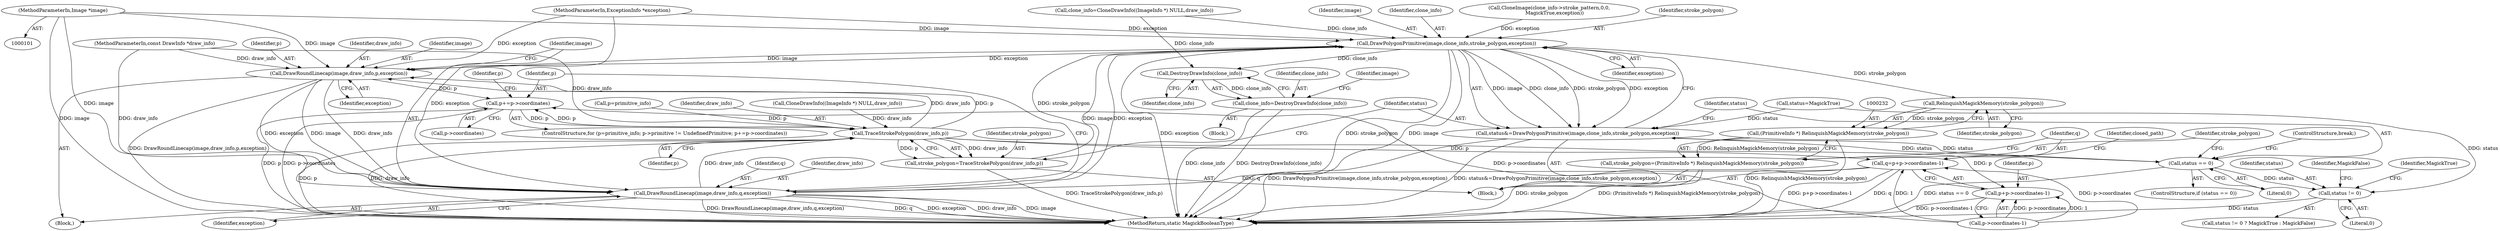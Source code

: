 digraph "0_ImageMagick_726812fa2fa7ce16bcf58f6e115f65427a1c0950_3@pointer" {
"1000102" [label="(MethodParameterIn,Image *image)"];
"1000219" [label="(Call,DrawPolygonPrimitive(image,clone_info,stroke_polygon,exception))"];
"1000217" [label="(Call,status&=DrawPolygonPrimitive(image,clone_info,stroke_polygon,exception))"];
"1000225" [label="(Call,status == 0)"];
"1000311" [label="(Call,status != 0)"];
"1000233" [label="(Call,RelinquishMagickMemory(stroke_polygon))"];
"1000231" [label="(Call,(PrimitiveInfo *) RelinquishMagickMemory(stroke_polygon))"];
"1000229" [label="(Call,stroke_polygon=(PrimitiveInfo *) RelinquishMagickMemory(stroke_polygon))"];
"1000283" [label="(Call,DrawRoundLinecap(image,draw_info,p,exception))"];
"1000206" [label="(Call,p+=p->coordinates)"];
"1000214" [label="(Call,TraceStrokePolygon(draw_info,p))"];
"1000212" [label="(Call,stroke_polygon=TraceStrokePolygon(draw_info,p))"];
"1000235" [label="(Call,q=p+p->coordinates-1)"];
"1000288" [label="(Call,DrawRoundLinecap(image,draw_info,q,exception))"];
"1000237" [label="(Call,p+p->coordinates-1)"];
"1000295" [label="(Call,DestroyDrawInfo(clone_info))"];
"1000293" [label="(Call,clone_info=DestroyDrawInfo(clone_info))"];
"1000285" [label="(Identifier,draw_info)"];
"1000292" [label="(Identifier,exception)"];
"1000197" [label="(ControlStructure,for (p=primitive_info; p->primitive != UndefinedPrimitive; p+=p->coordinates))"];
"1000198" [label="(Call,p=primitive_info)"];
"1000224" [label="(ControlStructure,if (status == 0))"];
"1000287" [label="(Identifier,exception)"];
"1000316" [label="(MethodReturn,static MagickBooleanType)"];
"1000220" [label="(Identifier,image)"];
"1000315" [label="(Identifier,MagickFalse)"];
"1000221" [label="(Identifier,clone_info)"];
"1000311" [label="(Call,status != 0)"];
"1000314" [label="(Identifier,MagickTrue)"];
"1000294" [label="(Identifier,clone_info)"];
"1000212" [label="(Call,stroke_polygon=TraceStrokePolygon(draw_info,p))"];
"1000223" [label="(Identifier,exception)"];
"1000167" [label="(Call,CloneImage(clone_info->stroke_pattern,0,0,\n       MagickTrue,exception))"];
"1000194" [label="(Call,status=MagickTrue)"];
"1000215" [label="(Identifier,draw_info)"];
"1000222" [label="(Identifier,stroke_polygon)"];
"1000291" [label="(Identifier,q)"];
"1000284" [label="(Identifier,image)"];
"1000225" [label="(Call,status == 0)"];
"1000206" [label="(Call,p+=p->coordinates)"];
"1000295" [label="(Call,DestroyDrawInfo(clone_info))"];
"1000213" [label="(Identifier,stroke_polygon)"];
"1000286" [label="(Identifier,p)"];
"1000219" [label="(Call,DrawPolygonPrimitive(image,clone_info,stroke_polygon,exception))"];
"1000290" [label="(Identifier,draw_info)"];
"1000214" [label="(Call,TraceStrokePolygon(draw_info,p))"];
"1000216" [label="(Identifier,p)"];
"1000289" [label="(Identifier,image)"];
"1000203" [label="(Identifier,p)"];
"1000312" [label="(Identifier,status)"];
"1000230" [label="(Identifier,stroke_polygon)"];
"1000211" [label="(Block,)"];
"1000245" [label="(Identifier,closed_path)"];
"1000237" [label="(Call,p+p->coordinates-1)"];
"1000217" [label="(Call,status&=DrawPolygonPrimitive(image,clone_info,stroke_polygon,exception))"];
"1000229" [label="(Call,stroke_polygon=(PrimitiveInfo *) RelinquishMagickMemory(stroke_polygon))"];
"1000300" [label="(Identifier,image)"];
"1000207" [label="(Identifier,p)"];
"1000125" [label="(Call,clone_info=CloneDrawInfo((ImageInfo *) NULL,draw_info))"];
"1000127" [label="(Call,CloneDrawInfo((ImageInfo *) NULL,draw_info))"];
"1000293" [label="(Call,clone_info=DestroyDrawInfo(clone_info))"];
"1000103" [label="(MethodParameterIn,const DrawInfo *draw_info)"];
"1000235" [label="(Call,q=p+p->coordinates-1)"];
"1000106" [label="(Block,)"];
"1000102" [label="(MethodParameterIn,Image *image)"];
"1000228" [label="(ControlStructure,break;)"];
"1000282" [label="(Block,)"];
"1000233" [label="(Call,RelinquishMagickMemory(stroke_polygon))"];
"1000238" [label="(Identifier,p)"];
"1000226" [label="(Identifier,status)"];
"1000283" [label="(Call,DrawRoundLinecap(image,draw_info,p,exception))"];
"1000288" [label="(Call,DrawRoundLinecap(image,draw_info,q,exception))"];
"1000313" [label="(Literal,0)"];
"1000231" [label="(Call,(PrimitiveInfo *) RelinquishMagickMemory(stroke_polygon))"];
"1000218" [label="(Identifier,status)"];
"1000234" [label="(Identifier,stroke_polygon)"];
"1000105" [label="(MethodParameterIn,ExceptionInfo *exception)"];
"1000208" [label="(Call,p->coordinates)"];
"1000236" [label="(Identifier,q)"];
"1000310" [label="(Call,status != 0 ? MagickTrue : MagickFalse)"];
"1000239" [label="(Call,p->coordinates-1)"];
"1000227" [label="(Literal,0)"];
"1000296" [label="(Identifier,clone_info)"];
"1000102" -> "1000101"  [label="AST: "];
"1000102" -> "1000316"  [label="DDG: image"];
"1000102" -> "1000219"  [label="DDG: image"];
"1000102" -> "1000283"  [label="DDG: image"];
"1000102" -> "1000288"  [label="DDG: image"];
"1000219" -> "1000217"  [label="AST: "];
"1000219" -> "1000223"  [label="CFG: "];
"1000220" -> "1000219"  [label="AST: "];
"1000221" -> "1000219"  [label="AST: "];
"1000222" -> "1000219"  [label="AST: "];
"1000223" -> "1000219"  [label="AST: "];
"1000217" -> "1000219"  [label="CFG: "];
"1000219" -> "1000316"  [label="DDG: exception"];
"1000219" -> "1000316"  [label="DDG: stroke_polygon"];
"1000219" -> "1000316"  [label="DDG: image"];
"1000219" -> "1000217"  [label="DDG: image"];
"1000219" -> "1000217"  [label="DDG: clone_info"];
"1000219" -> "1000217"  [label="DDG: stroke_polygon"];
"1000219" -> "1000217"  [label="DDG: exception"];
"1000288" -> "1000219"  [label="DDG: image"];
"1000288" -> "1000219"  [label="DDG: exception"];
"1000125" -> "1000219"  [label="DDG: clone_info"];
"1000212" -> "1000219"  [label="DDG: stroke_polygon"];
"1000167" -> "1000219"  [label="DDG: exception"];
"1000105" -> "1000219"  [label="DDG: exception"];
"1000219" -> "1000233"  [label="DDG: stroke_polygon"];
"1000219" -> "1000283"  [label="DDG: image"];
"1000219" -> "1000283"  [label="DDG: exception"];
"1000219" -> "1000295"  [label="DDG: clone_info"];
"1000217" -> "1000211"  [label="AST: "];
"1000218" -> "1000217"  [label="AST: "];
"1000226" -> "1000217"  [label="CFG: "];
"1000217" -> "1000316"  [label="DDG: DrawPolygonPrimitive(image,clone_info,stroke_polygon,exception)"];
"1000217" -> "1000316"  [label="DDG: status&=DrawPolygonPrimitive(image,clone_info,stroke_polygon,exception)"];
"1000225" -> "1000217"  [label="DDG: status"];
"1000194" -> "1000217"  [label="DDG: status"];
"1000217" -> "1000225"  [label="DDG: status"];
"1000225" -> "1000224"  [label="AST: "];
"1000225" -> "1000227"  [label="CFG: "];
"1000226" -> "1000225"  [label="AST: "];
"1000227" -> "1000225"  [label="AST: "];
"1000228" -> "1000225"  [label="CFG: "];
"1000230" -> "1000225"  [label="CFG: "];
"1000225" -> "1000316"  [label="DDG: status == 0"];
"1000225" -> "1000311"  [label="DDG: status"];
"1000311" -> "1000310"  [label="AST: "];
"1000311" -> "1000313"  [label="CFG: "];
"1000312" -> "1000311"  [label="AST: "];
"1000313" -> "1000311"  [label="AST: "];
"1000314" -> "1000311"  [label="CFG: "];
"1000315" -> "1000311"  [label="CFG: "];
"1000311" -> "1000316"  [label="DDG: status"];
"1000194" -> "1000311"  [label="DDG: status"];
"1000233" -> "1000231"  [label="AST: "];
"1000233" -> "1000234"  [label="CFG: "];
"1000234" -> "1000233"  [label="AST: "];
"1000231" -> "1000233"  [label="CFG: "];
"1000233" -> "1000231"  [label="DDG: stroke_polygon"];
"1000231" -> "1000229"  [label="AST: "];
"1000232" -> "1000231"  [label="AST: "];
"1000229" -> "1000231"  [label="CFG: "];
"1000231" -> "1000316"  [label="DDG: RelinquishMagickMemory(stroke_polygon)"];
"1000231" -> "1000229"  [label="DDG: RelinquishMagickMemory(stroke_polygon)"];
"1000229" -> "1000211"  [label="AST: "];
"1000230" -> "1000229"  [label="AST: "];
"1000236" -> "1000229"  [label="CFG: "];
"1000229" -> "1000316"  [label="DDG: (PrimitiveInfo *) RelinquishMagickMemory(stroke_polygon)"];
"1000229" -> "1000316"  [label="DDG: stroke_polygon"];
"1000283" -> "1000282"  [label="AST: "];
"1000283" -> "1000287"  [label="CFG: "];
"1000284" -> "1000283"  [label="AST: "];
"1000285" -> "1000283"  [label="AST: "];
"1000286" -> "1000283"  [label="AST: "];
"1000287" -> "1000283"  [label="AST: "];
"1000289" -> "1000283"  [label="CFG: "];
"1000283" -> "1000316"  [label="DDG: DrawRoundLinecap(image,draw_info,p,exception)"];
"1000283" -> "1000206"  [label="DDG: p"];
"1000214" -> "1000283"  [label="DDG: draw_info"];
"1000214" -> "1000283"  [label="DDG: p"];
"1000103" -> "1000283"  [label="DDG: draw_info"];
"1000105" -> "1000283"  [label="DDG: exception"];
"1000283" -> "1000288"  [label="DDG: image"];
"1000283" -> "1000288"  [label="DDG: draw_info"];
"1000283" -> "1000288"  [label="DDG: exception"];
"1000206" -> "1000197"  [label="AST: "];
"1000206" -> "1000208"  [label="CFG: "];
"1000207" -> "1000206"  [label="AST: "];
"1000208" -> "1000206"  [label="AST: "];
"1000203" -> "1000206"  [label="CFG: "];
"1000206" -> "1000316"  [label="DDG: p->coordinates"];
"1000206" -> "1000316"  [label="DDG: p"];
"1000239" -> "1000206"  [label="DDG: p->coordinates"];
"1000214" -> "1000206"  [label="DDG: p"];
"1000206" -> "1000214"  [label="DDG: p"];
"1000214" -> "1000212"  [label="AST: "];
"1000214" -> "1000216"  [label="CFG: "];
"1000215" -> "1000214"  [label="AST: "];
"1000216" -> "1000214"  [label="AST: "];
"1000212" -> "1000214"  [label="CFG: "];
"1000214" -> "1000316"  [label="DDG: p"];
"1000214" -> "1000316"  [label="DDG: draw_info"];
"1000214" -> "1000212"  [label="DDG: draw_info"];
"1000214" -> "1000212"  [label="DDG: p"];
"1000288" -> "1000214"  [label="DDG: draw_info"];
"1000127" -> "1000214"  [label="DDG: draw_info"];
"1000103" -> "1000214"  [label="DDG: draw_info"];
"1000198" -> "1000214"  [label="DDG: p"];
"1000214" -> "1000235"  [label="DDG: p"];
"1000214" -> "1000237"  [label="DDG: p"];
"1000212" -> "1000211"  [label="AST: "];
"1000213" -> "1000212"  [label="AST: "];
"1000218" -> "1000212"  [label="CFG: "];
"1000212" -> "1000316"  [label="DDG: TraceStrokePolygon(draw_info,p)"];
"1000235" -> "1000211"  [label="AST: "];
"1000235" -> "1000237"  [label="CFG: "];
"1000236" -> "1000235"  [label="AST: "];
"1000237" -> "1000235"  [label="AST: "];
"1000245" -> "1000235"  [label="CFG: "];
"1000235" -> "1000316"  [label="DDG: p+p->coordinates-1"];
"1000235" -> "1000316"  [label="DDG: q"];
"1000239" -> "1000235"  [label="DDG: p->coordinates"];
"1000239" -> "1000235"  [label="DDG: 1"];
"1000235" -> "1000288"  [label="DDG: q"];
"1000288" -> "1000282"  [label="AST: "];
"1000288" -> "1000292"  [label="CFG: "];
"1000289" -> "1000288"  [label="AST: "];
"1000290" -> "1000288"  [label="AST: "];
"1000291" -> "1000288"  [label="AST: "];
"1000292" -> "1000288"  [label="AST: "];
"1000207" -> "1000288"  [label="CFG: "];
"1000288" -> "1000316"  [label="DDG: q"];
"1000288" -> "1000316"  [label="DDG: exception"];
"1000288" -> "1000316"  [label="DDG: draw_info"];
"1000288" -> "1000316"  [label="DDG: image"];
"1000288" -> "1000316"  [label="DDG: DrawRoundLinecap(image,draw_info,q,exception)"];
"1000103" -> "1000288"  [label="DDG: draw_info"];
"1000105" -> "1000288"  [label="DDG: exception"];
"1000237" -> "1000239"  [label="CFG: "];
"1000238" -> "1000237"  [label="AST: "];
"1000239" -> "1000237"  [label="AST: "];
"1000237" -> "1000316"  [label="DDG: p->coordinates-1"];
"1000239" -> "1000237"  [label="DDG: p->coordinates"];
"1000239" -> "1000237"  [label="DDG: 1"];
"1000295" -> "1000293"  [label="AST: "];
"1000295" -> "1000296"  [label="CFG: "];
"1000296" -> "1000295"  [label="AST: "];
"1000293" -> "1000295"  [label="CFG: "];
"1000295" -> "1000293"  [label="DDG: clone_info"];
"1000125" -> "1000295"  [label="DDG: clone_info"];
"1000293" -> "1000106"  [label="AST: "];
"1000294" -> "1000293"  [label="AST: "];
"1000300" -> "1000293"  [label="CFG: "];
"1000293" -> "1000316"  [label="DDG: clone_info"];
"1000293" -> "1000316"  [label="DDG: DestroyDrawInfo(clone_info)"];
}
